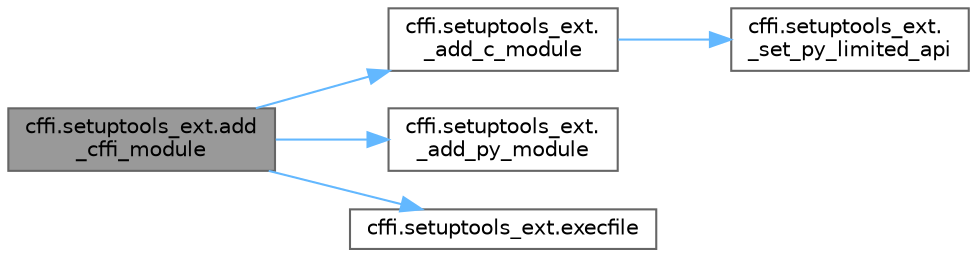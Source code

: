 digraph "cffi.setuptools_ext.add_cffi_module"
{
 // LATEX_PDF_SIZE
  bgcolor="transparent";
  edge [fontname=Helvetica,fontsize=10,labelfontname=Helvetica,labelfontsize=10];
  node [fontname=Helvetica,fontsize=10,shape=box,height=0.2,width=0.4];
  rankdir="LR";
  Node1 [id="Node000001",label="cffi.setuptools_ext.add\l_cffi_module",height=0.2,width=0.4,color="gray40", fillcolor="grey60", style="filled", fontcolor="black",tooltip=" "];
  Node1 -> Node2 [id="edge1_Node000001_Node000002",color="steelblue1",style="solid",tooltip=" "];
  Node2 [id="Node000002",label="cffi.setuptools_ext.\l_add_c_module",height=0.2,width=0.4,color="grey40", fillcolor="white", style="filled",URL="$namespacecffi_1_1setuptools__ext.html#a5fe8d16f654a3f828ff86965797a7221",tooltip=" "];
  Node2 -> Node3 [id="edge2_Node000002_Node000003",color="steelblue1",style="solid",tooltip=" "];
  Node3 [id="Node000003",label="cffi.setuptools_ext.\l_set_py_limited_api",height=0.2,width=0.4,color="grey40", fillcolor="white", style="filled",URL="$namespacecffi_1_1setuptools__ext.html#a024627f254916acaeb230889cf761af8",tooltip=" "];
  Node1 -> Node4 [id="edge3_Node000001_Node000004",color="steelblue1",style="solid",tooltip=" "];
  Node4 [id="Node000004",label="cffi.setuptools_ext.\l_add_py_module",height=0.2,width=0.4,color="grey40", fillcolor="white", style="filled",URL="$namespacecffi_1_1setuptools__ext.html#ae6ff72374b940af35103aacf31cec2c5",tooltip=" "];
  Node1 -> Node5 [id="edge4_Node000001_Node000005",color="steelblue1",style="solid",tooltip=" "];
  Node5 [id="Node000005",label="cffi.setuptools_ext.execfile",height=0.2,width=0.4,color="grey40", fillcolor="white", style="filled",URL="$namespacecffi_1_1setuptools__ext.html#ad2fbe3373871483bd4d6e07c10eefa65",tooltip=" "];
}
